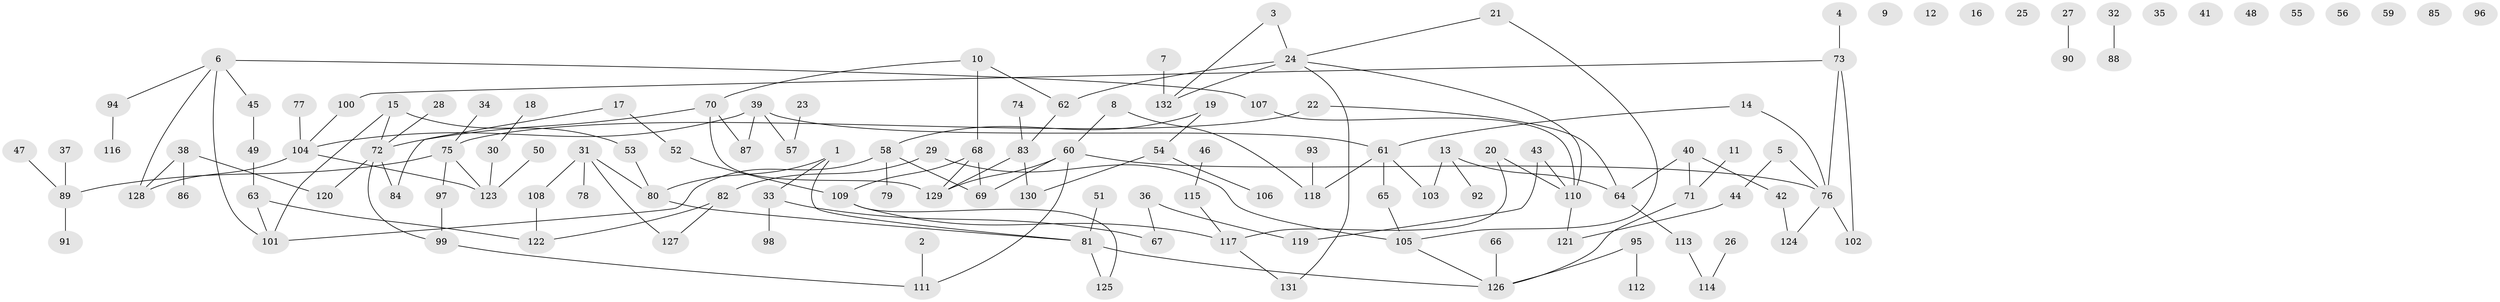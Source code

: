 // coarse degree distribution, {2: 0.3924050632911392, 5: 0.11392405063291139, 1: 0.1518987341772152, 3: 0.189873417721519, 4: 0.1518987341772152}
// Generated by graph-tools (version 1.1) at 2025/35/03/04/25 23:35:44]
// undirected, 132 vertices, 148 edges
graph export_dot {
  node [color=gray90,style=filled];
  1;
  2;
  3;
  4;
  5;
  6;
  7;
  8;
  9;
  10;
  11;
  12;
  13;
  14;
  15;
  16;
  17;
  18;
  19;
  20;
  21;
  22;
  23;
  24;
  25;
  26;
  27;
  28;
  29;
  30;
  31;
  32;
  33;
  34;
  35;
  36;
  37;
  38;
  39;
  40;
  41;
  42;
  43;
  44;
  45;
  46;
  47;
  48;
  49;
  50;
  51;
  52;
  53;
  54;
  55;
  56;
  57;
  58;
  59;
  60;
  61;
  62;
  63;
  64;
  65;
  66;
  67;
  68;
  69;
  70;
  71;
  72;
  73;
  74;
  75;
  76;
  77;
  78;
  79;
  80;
  81;
  82;
  83;
  84;
  85;
  86;
  87;
  88;
  89;
  90;
  91;
  92;
  93;
  94;
  95;
  96;
  97;
  98;
  99;
  100;
  101;
  102;
  103;
  104;
  105;
  106;
  107;
  108;
  109;
  110;
  111;
  112;
  113;
  114;
  115;
  116;
  117;
  118;
  119;
  120;
  121;
  122;
  123;
  124;
  125;
  126;
  127;
  128;
  129;
  130;
  131;
  132;
  1 -- 33;
  1 -- 80;
  1 -- 81;
  2 -- 111;
  3 -- 24;
  3 -- 132;
  4 -- 73;
  5 -- 44;
  5 -- 76;
  6 -- 45;
  6 -- 94;
  6 -- 101;
  6 -- 107;
  6 -- 128;
  7 -- 132;
  8 -- 60;
  8 -- 118;
  10 -- 62;
  10 -- 68;
  10 -- 70;
  11 -- 71;
  13 -- 64;
  13 -- 92;
  13 -- 103;
  14 -- 61;
  14 -- 76;
  15 -- 53;
  15 -- 72;
  15 -- 101;
  17 -- 52;
  17 -- 84;
  18 -- 30;
  19 -- 54;
  19 -- 58;
  20 -- 110;
  20 -- 117;
  21 -- 24;
  21 -- 105;
  22 -- 64;
  22 -- 75;
  23 -- 57;
  24 -- 62;
  24 -- 110;
  24 -- 131;
  24 -- 132;
  26 -- 114;
  27 -- 90;
  28 -- 72;
  29 -- 82;
  29 -- 105;
  30 -- 123;
  31 -- 78;
  31 -- 80;
  31 -- 108;
  31 -- 127;
  32 -- 88;
  33 -- 67;
  33 -- 98;
  34 -- 75;
  36 -- 67;
  36 -- 119;
  37 -- 89;
  38 -- 86;
  38 -- 120;
  38 -- 128;
  39 -- 57;
  39 -- 61;
  39 -- 87;
  39 -- 104;
  40 -- 42;
  40 -- 64;
  40 -- 71;
  42 -- 124;
  43 -- 110;
  43 -- 119;
  44 -- 121;
  45 -- 49;
  46 -- 115;
  47 -- 89;
  49 -- 63;
  50 -- 123;
  51 -- 81;
  52 -- 109;
  53 -- 80;
  54 -- 106;
  54 -- 130;
  58 -- 69;
  58 -- 79;
  58 -- 101;
  60 -- 69;
  60 -- 76;
  60 -- 111;
  60 -- 129;
  61 -- 65;
  61 -- 103;
  61 -- 118;
  62 -- 83;
  63 -- 101;
  63 -- 122;
  64 -- 113;
  65 -- 105;
  66 -- 126;
  68 -- 69;
  68 -- 109;
  68 -- 129;
  70 -- 72;
  70 -- 87;
  70 -- 129;
  71 -- 126;
  72 -- 84;
  72 -- 99;
  72 -- 120;
  73 -- 76;
  73 -- 100;
  73 -- 102;
  74 -- 83;
  75 -- 89;
  75 -- 97;
  75 -- 123;
  76 -- 102;
  76 -- 124;
  77 -- 104;
  80 -- 81;
  81 -- 125;
  81 -- 126;
  82 -- 122;
  82 -- 127;
  83 -- 129;
  83 -- 130;
  89 -- 91;
  93 -- 118;
  94 -- 116;
  95 -- 112;
  95 -- 126;
  97 -- 99;
  99 -- 111;
  100 -- 104;
  104 -- 123;
  104 -- 128;
  105 -- 126;
  107 -- 110;
  108 -- 122;
  109 -- 117;
  109 -- 125;
  110 -- 121;
  113 -- 114;
  115 -- 117;
  117 -- 131;
}
